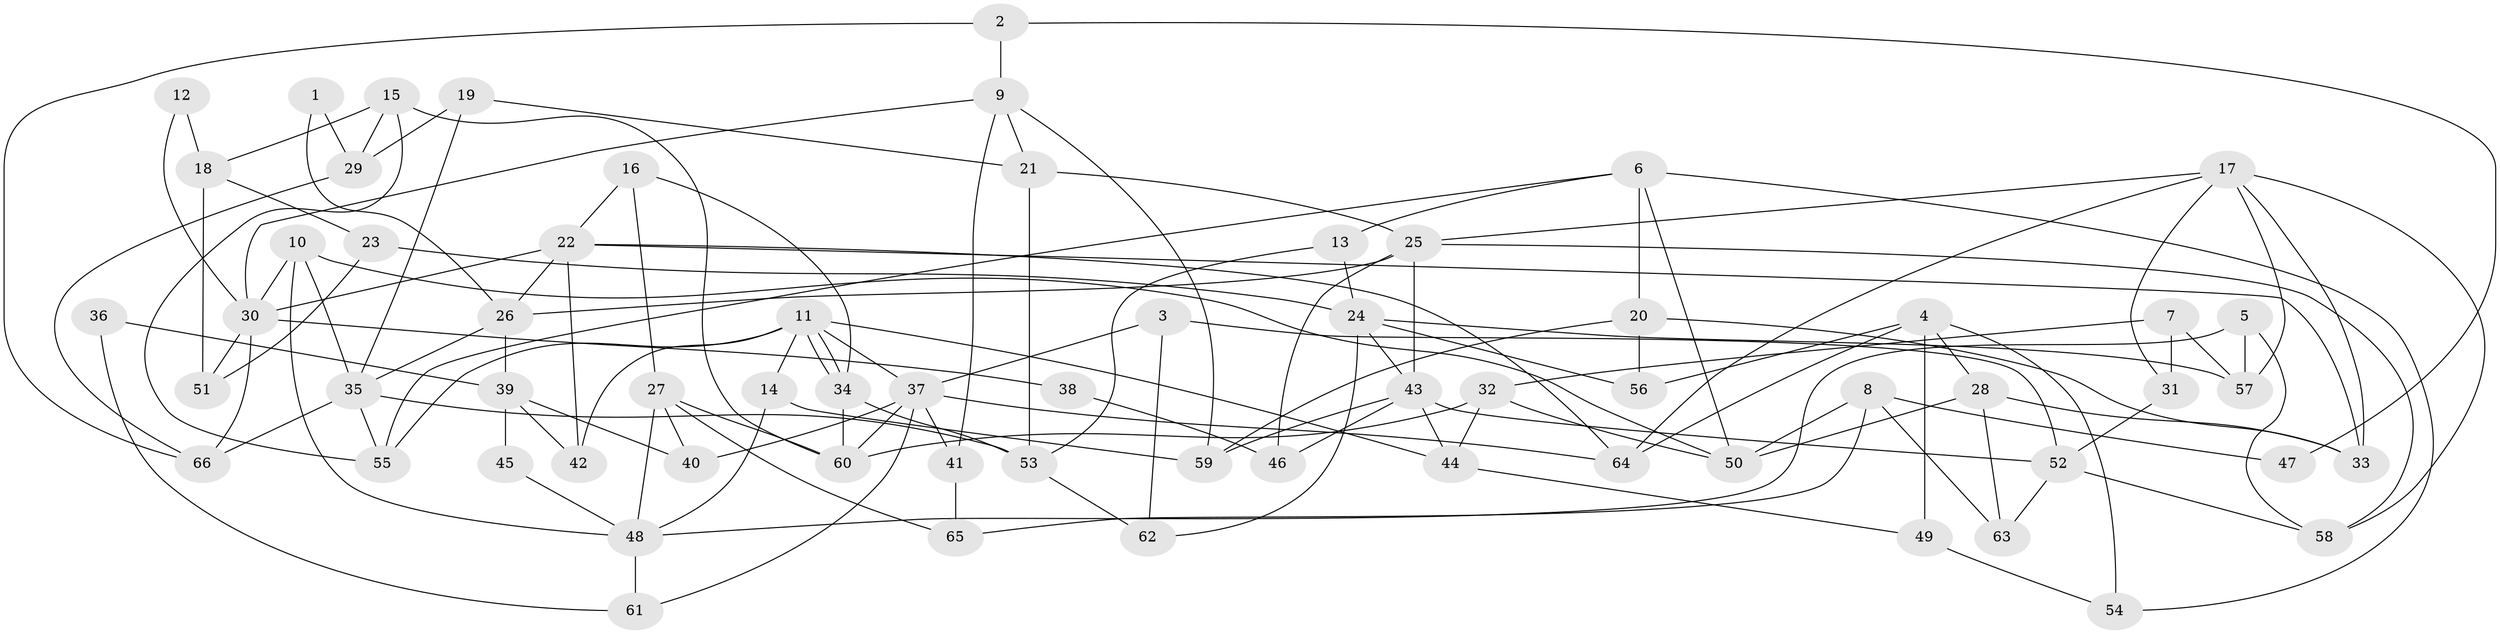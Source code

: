 // Generated by graph-tools (version 1.1) at 2025/26/03/09/25 03:26:21]
// undirected, 66 vertices, 132 edges
graph export_dot {
graph [start="1"]
  node [color=gray90,style=filled];
  1;
  2;
  3;
  4;
  5;
  6;
  7;
  8;
  9;
  10;
  11;
  12;
  13;
  14;
  15;
  16;
  17;
  18;
  19;
  20;
  21;
  22;
  23;
  24;
  25;
  26;
  27;
  28;
  29;
  30;
  31;
  32;
  33;
  34;
  35;
  36;
  37;
  38;
  39;
  40;
  41;
  42;
  43;
  44;
  45;
  46;
  47;
  48;
  49;
  50;
  51;
  52;
  53;
  54;
  55;
  56;
  57;
  58;
  59;
  60;
  61;
  62;
  63;
  64;
  65;
  66;
  1 -- 29;
  1 -- 26;
  2 -- 66;
  2 -- 9;
  2 -- 47;
  3 -- 37;
  3 -- 52;
  3 -- 62;
  4 -- 56;
  4 -- 28;
  4 -- 49;
  4 -- 54;
  4 -- 64;
  5 -- 58;
  5 -- 48;
  5 -- 57;
  6 -- 55;
  6 -- 54;
  6 -- 13;
  6 -- 20;
  6 -- 50;
  7 -- 57;
  7 -- 32;
  7 -- 31;
  8 -- 50;
  8 -- 65;
  8 -- 47;
  8 -- 63;
  9 -- 21;
  9 -- 30;
  9 -- 41;
  9 -- 59;
  10 -- 35;
  10 -- 50;
  10 -- 30;
  10 -- 48;
  11 -- 34;
  11 -- 34;
  11 -- 44;
  11 -- 14;
  11 -- 37;
  11 -- 42;
  11 -- 55;
  12 -- 30;
  12 -- 18;
  13 -- 24;
  13 -- 53;
  14 -- 59;
  14 -- 48;
  15 -- 55;
  15 -- 60;
  15 -- 18;
  15 -- 29;
  16 -- 27;
  16 -- 34;
  16 -- 22;
  17 -- 33;
  17 -- 64;
  17 -- 25;
  17 -- 31;
  17 -- 57;
  17 -- 58;
  18 -- 23;
  18 -- 51;
  19 -- 21;
  19 -- 29;
  19 -- 35;
  20 -- 59;
  20 -- 33;
  20 -- 56;
  21 -- 53;
  21 -- 25;
  22 -- 64;
  22 -- 26;
  22 -- 30;
  22 -- 33;
  22 -- 42;
  23 -- 24;
  23 -- 51;
  24 -- 62;
  24 -- 57;
  24 -- 43;
  24 -- 56;
  25 -- 58;
  25 -- 26;
  25 -- 43;
  25 -- 46;
  26 -- 35;
  26 -- 39;
  27 -- 48;
  27 -- 40;
  27 -- 60;
  27 -- 65;
  28 -- 63;
  28 -- 33;
  28 -- 50;
  29 -- 66;
  30 -- 38;
  30 -- 51;
  30 -- 66;
  31 -- 52;
  32 -- 50;
  32 -- 60;
  32 -- 44;
  34 -- 53;
  34 -- 60;
  35 -- 53;
  35 -- 55;
  35 -- 66;
  36 -- 61;
  36 -- 39;
  37 -- 60;
  37 -- 40;
  37 -- 41;
  37 -- 61;
  37 -- 64;
  38 -- 46;
  39 -- 42;
  39 -- 40;
  39 -- 45;
  41 -- 65;
  43 -- 44;
  43 -- 46;
  43 -- 52;
  43 -- 59;
  44 -- 49;
  45 -- 48;
  48 -- 61;
  49 -- 54;
  52 -- 58;
  52 -- 63;
  53 -- 62;
}
